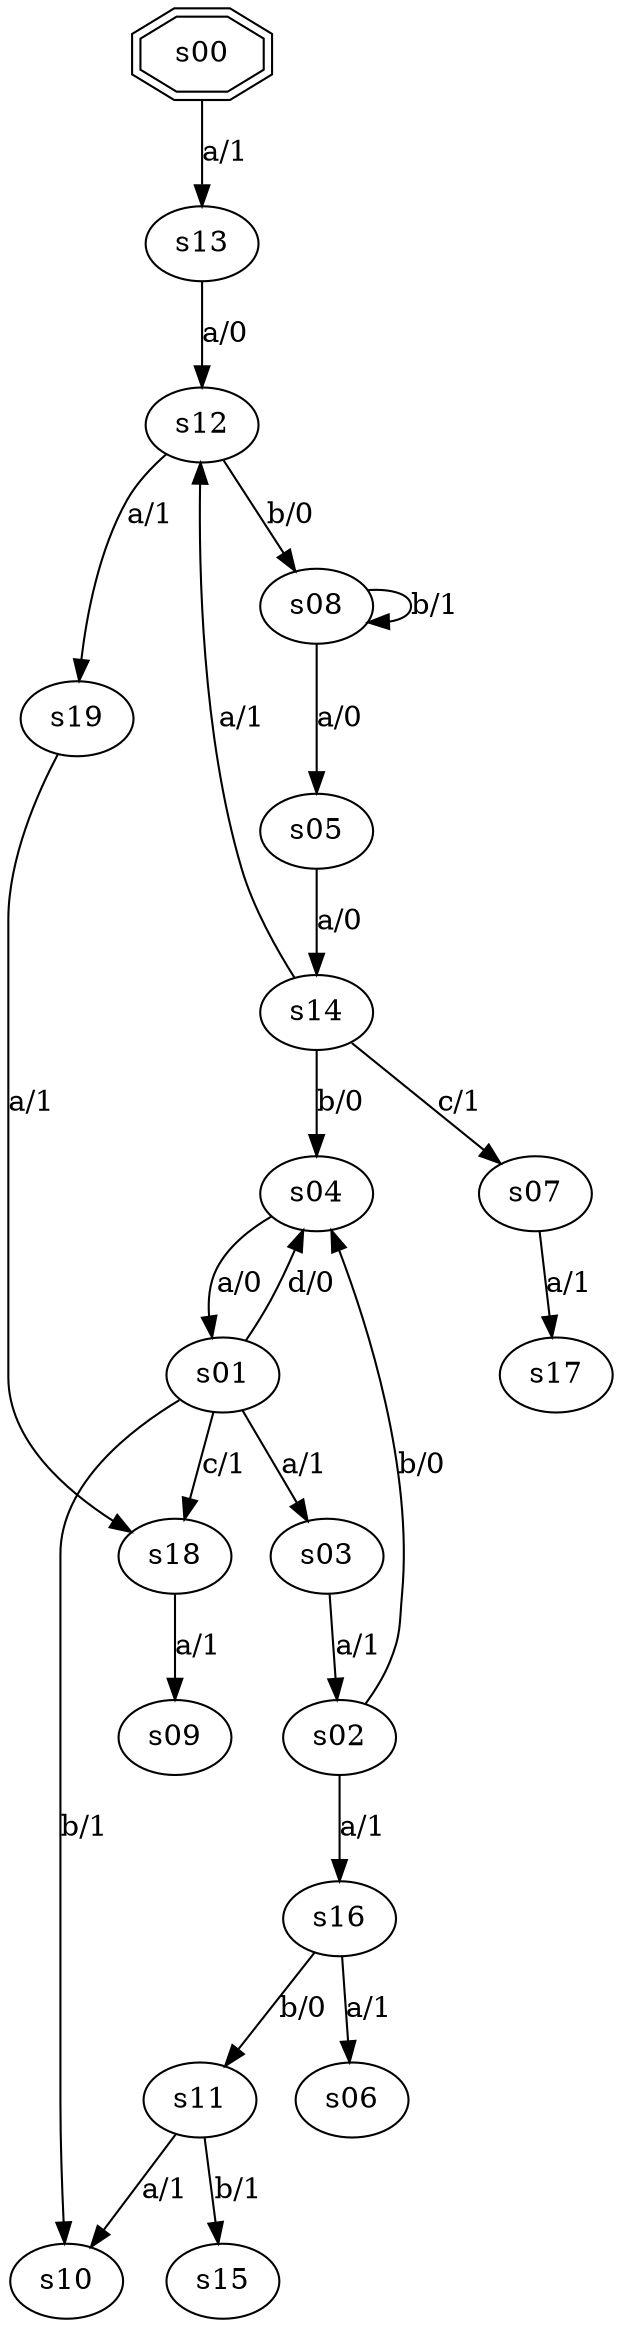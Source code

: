 digraph graph_020 {
	s00 -> s13 [label="a/1"];
	s01 -> s03 [label="a/1"];
	s01 -> s10 [label="b/1"];
	s01 -> s18 [label="c/1"];
	s01 -> s04 [label="d/0"];
	s02 -> s16 [label="a/1"];
	s02 -> s04 [label="b/0"];
	s03 -> s02 [label="a/1"];
	s04 -> s01 [label="a/0"];
	s05 -> s14 [label="a/0"];
	s07 -> s17 [label="a/1"];
	s08 -> s05 [label="a/0"];
	s08 -> s08 [label="b/1"];
	s11 -> s10 [label="a/1"];
	s11 -> s15 [label="b/1"];
	s12 -> s19 [label="a/1"];
	s12 -> s08 [label="b/0"];
	s13 -> s12 [label="a/0"];
	s14 -> s12 [label="a/1"];
	s14 -> s04 [label="b/0"];
	s14 -> s07 [label="c/1"];
	s16 -> s06 [label="a/1"];
	s16 -> s11 [label="b/0"];
	s18 -> s09 [label="a/1"];
	s19 -> s18 [label="a/1"];
	s00 [shape=doubleoctagon];
}